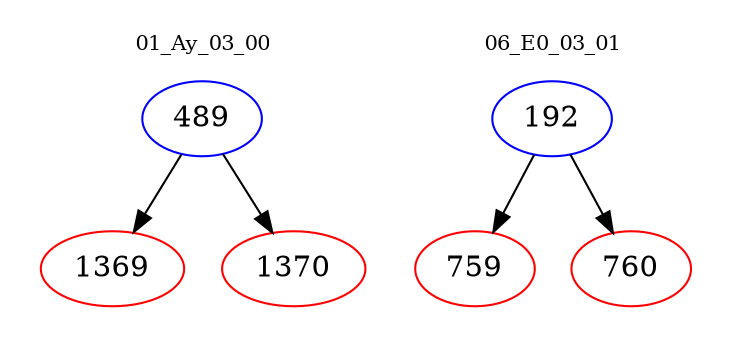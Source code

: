 digraph{
subgraph cluster_0 {
color = white
label = "01_Ay_03_00";
fontsize=10;
T0_489 [label="489", color="blue"]
T0_489 -> T0_1369 [color="black"]
T0_1369 [label="1369", color="red"]
T0_489 -> T0_1370 [color="black"]
T0_1370 [label="1370", color="red"]
}
subgraph cluster_1 {
color = white
label = "06_E0_03_01";
fontsize=10;
T1_192 [label="192", color="blue"]
T1_192 -> T1_759 [color="black"]
T1_759 [label="759", color="red"]
T1_192 -> T1_760 [color="black"]
T1_760 [label="760", color="red"]
}
}
